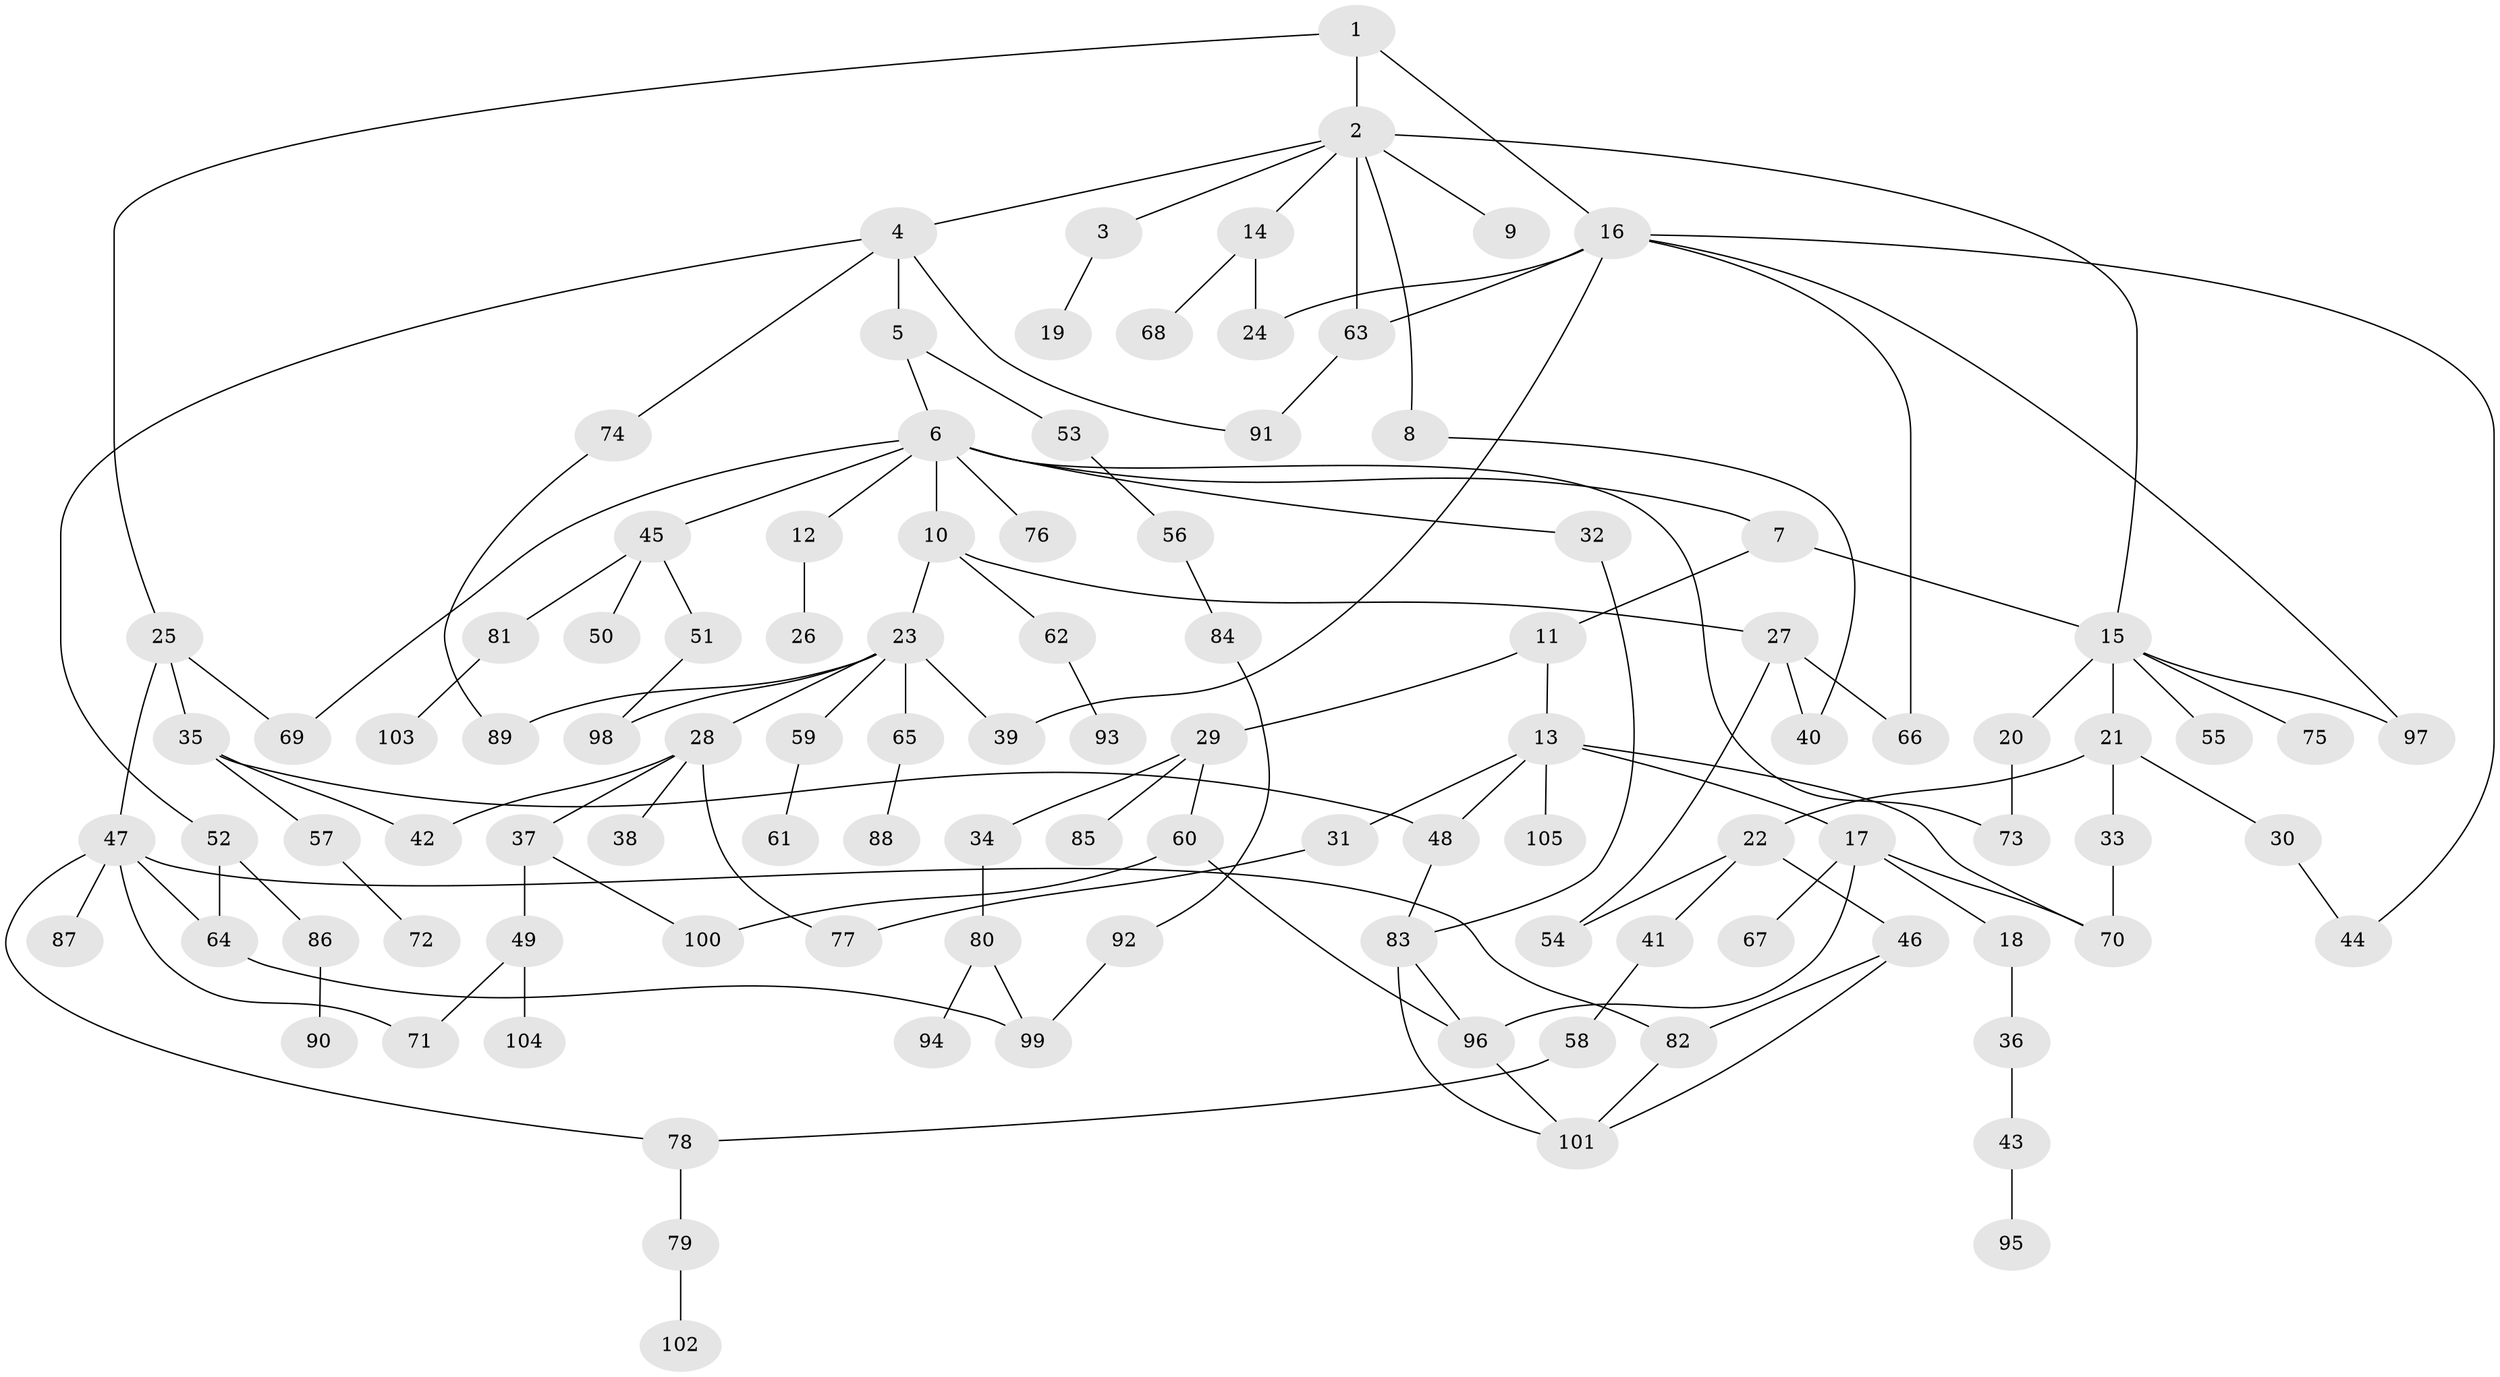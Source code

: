 // coarse degree distribution, {3: 0.1111111111111111, 8: 0.015873015873015872, 5: 0.015873015873015872, 10: 0.015873015873015872, 6: 0.031746031746031744, 2: 0.36507936507936506, 1: 0.31746031746031744, 14: 0.015873015873015872, 7: 0.047619047619047616, 11: 0.015873015873015872, 4: 0.047619047619047616}
// Generated by graph-tools (version 1.1) at 2025/17/03/04/25 18:17:07]
// undirected, 105 vertices, 136 edges
graph export_dot {
graph [start="1"]
  node [color=gray90,style=filled];
  1;
  2;
  3;
  4;
  5;
  6;
  7;
  8;
  9;
  10;
  11;
  12;
  13;
  14;
  15;
  16;
  17;
  18;
  19;
  20;
  21;
  22;
  23;
  24;
  25;
  26;
  27;
  28;
  29;
  30;
  31;
  32;
  33;
  34;
  35;
  36;
  37;
  38;
  39;
  40;
  41;
  42;
  43;
  44;
  45;
  46;
  47;
  48;
  49;
  50;
  51;
  52;
  53;
  54;
  55;
  56;
  57;
  58;
  59;
  60;
  61;
  62;
  63;
  64;
  65;
  66;
  67;
  68;
  69;
  70;
  71;
  72;
  73;
  74;
  75;
  76;
  77;
  78;
  79;
  80;
  81;
  82;
  83;
  84;
  85;
  86;
  87;
  88;
  89;
  90;
  91;
  92;
  93;
  94;
  95;
  96;
  97;
  98;
  99;
  100;
  101;
  102;
  103;
  104;
  105;
  1 -- 2;
  1 -- 16;
  1 -- 25;
  2 -- 3;
  2 -- 4;
  2 -- 8;
  2 -- 9;
  2 -- 14;
  2 -- 15;
  2 -- 63;
  3 -- 19;
  4 -- 5;
  4 -- 52;
  4 -- 74;
  4 -- 91;
  5 -- 6;
  5 -- 53;
  6 -- 7;
  6 -- 10;
  6 -- 12;
  6 -- 32;
  6 -- 45;
  6 -- 73;
  6 -- 76;
  6 -- 69;
  7 -- 11;
  7 -- 15;
  8 -- 40;
  10 -- 23;
  10 -- 27;
  10 -- 62;
  11 -- 13;
  11 -- 29;
  12 -- 26;
  13 -- 17;
  13 -- 31;
  13 -- 70;
  13 -- 105;
  13 -- 48;
  14 -- 24;
  14 -- 68;
  15 -- 20;
  15 -- 21;
  15 -- 55;
  15 -- 75;
  15 -- 97;
  16 -- 39;
  16 -- 63;
  16 -- 66;
  16 -- 97;
  16 -- 44;
  16 -- 24;
  17 -- 18;
  17 -- 67;
  17 -- 96;
  17 -- 70;
  18 -- 36;
  20 -- 73;
  21 -- 22;
  21 -- 30;
  21 -- 33;
  22 -- 41;
  22 -- 46;
  22 -- 54;
  23 -- 28;
  23 -- 59;
  23 -- 65;
  23 -- 98;
  23 -- 89;
  23 -- 39;
  25 -- 35;
  25 -- 47;
  25 -- 69;
  27 -- 40;
  27 -- 66;
  27 -- 54;
  28 -- 37;
  28 -- 38;
  28 -- 77;
  28 -- 42;
  29 -- 34;
  29 -- 60;
  29 -- 85;
  30 -- 44;
  31 -- 77;
  32 -- 83;
  33 -- 70;
  34 -- 80;
  35 -- 42;
  35 -- 48;
  35 -- 57;
  36 -- 43;
  37 -- 49;
  37 -- 100;
  41 -- 58;
  43 -- 95;
  45 -- 50;
  45 -- 51;
  45 -- 81;
  46 -- 82;
  46 -- 101;
  47 -- 71;
  47 -- 87;
  47 -- 82;
  47 -- 64;
  47 -- 78;
  48 -- 83;
  49 -- 104;
  49 -- 71;
  51 -- 98;
  52 -- 64;
  52 -- 86;
  53 -- 56;
  56 -- 84;
  57 -- 72;
  58 -- 78;
  59 -- 61;
  60 -- 96;
  60 -- 100;
  62 -- 93;
  63 -- 91;
  64 -- 99;
  65 -- 88;
  74 -- 89;
  78 -- 79;
  79 -- 102;
  80 -- 94;
  80 -- 99;
  81 -- 103;
  82 -- 101;
  83 -- 101;
  83 -- 96;
  84 -- 92;
  86 -- 90;
  92 -- 99;
  96 -- 101;
}
